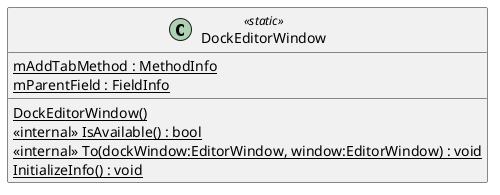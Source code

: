 @startuml
class DockEditorWindow <<static>> {
    {static} DockEditorWindow()
    <<internal>> {static} IsAvailable() : bool
    <<internal>> {static} To(dockWindow:EditorWindow, window:EditorWindow) : void
    {static} InitializeInfo() : void
    {static} mAddTabMethod : MethodInfo
    {static} mParentField : FieldInfo
}
@enduml
